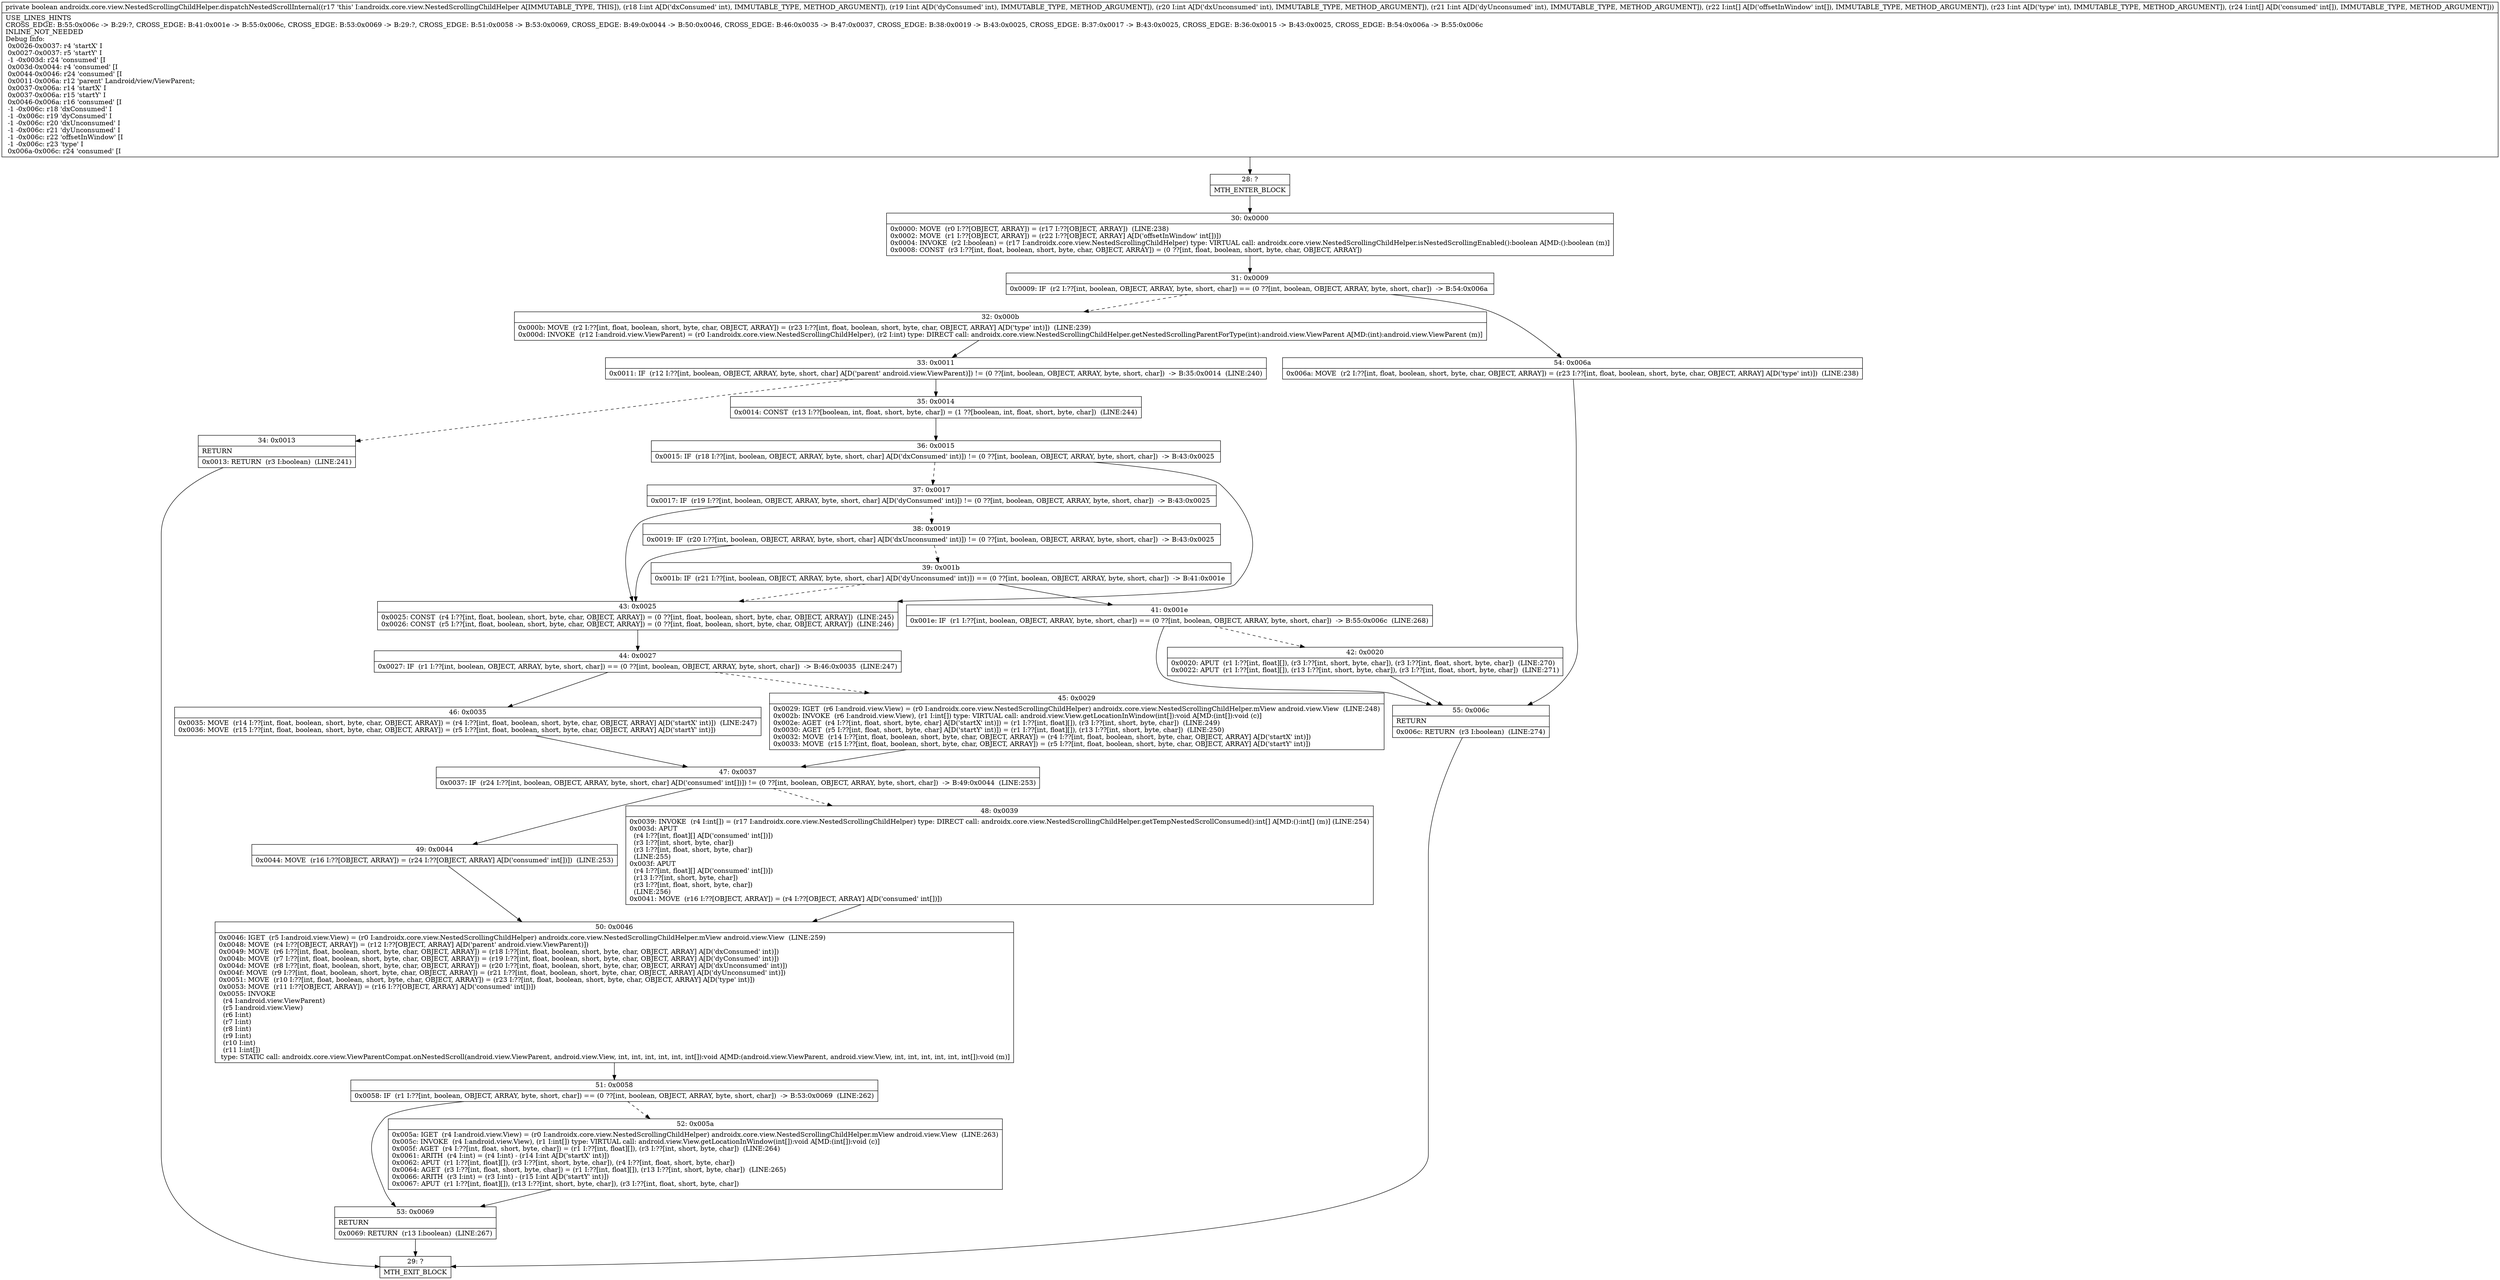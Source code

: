 digraph "CFG forandroidx.core.view.NestedScrollingChildHelper.dispatchNestedScrollInternal(IIII[II[I)Z" {
Node_28 [shape=record,label="{28\:\ ?|MTH_ENTER_BLOCK\l}"];
Node_30 [shape=record,label="{30\:\ 0x0000|0x0000: MOVE  (r0 I:??[OBJECT, ARRAY]) = (r17 I:??[OBJECT, ARRAY])  (LINE:238)\l0x0002: MOVE  (r1 I:??[OBJECT, ARRAY]) = (r22 I:??[OBJECT, ARRAY] A[D('offsetInWindow' int[])]) \l0x0004: INVOKE  (r2 I:boolean) = (r17 I:androidx.core.view.NestedScrollingChildHelper) type: VIRTUAL call: androidx.core.view.NestedScrollingChildHelper.isNestedScrollingEnabled():boolean A[MD:():boolean (m)]\l0x0008: CONST  (r3 I:??[int, float, boolean, short, byte, char, OBJECT, ARRAY]) = (0 ??[int, float, boolean, short, byte, char, OBJECT, ARRAY]) \l}"];
Node_31 [shape=record,label="{31\:\ 0x0009|0x0009: IF  (r2 I:??[int, boolean, OBJECT, ARRAY, byte, short, char]) == (0 ??[int, boolean, OBJECT, ARRAY, byte, short, char])  \-\> B:54:0x006a \l}"];
Node_32 [shape=record,label="{32\:\ 0x000b|0x000b: MOVE  (r2 I:??[int, float, boolean, short, byte, char, OBJECT, ARRAY]) = (r23 I:??[int, float, boolean, short, byte, char, OBJECT, ARRAY] A[D('type' int)])  (LINE:239)\l0x000d: INVOKE  (r12 I:android.view.ViewParent) = (r0 I:androidx.core.view.NestedScrollingChildHelper), (r2 I:int) type: DIRECT call: androidx.core.view.NestedScrollingChildHelper.getNestedScrollingParentForType(int):android.view.ViewParent A[MD:(int):android.view.ViewParent (m)]\l}"];
Node_33 [shape=record,label="{33\:\ 0x0011|0x0011: IF  (r12 I:??[int, boolean, OBJECT, ARRAY, byte, short, char] A[D('parent' android.view.ViewParent)]) != (0 ??[int, boolean, OBJECT, ARRAY, byte, short, char])  \-\> B:35:0x0014  (LINE:240)\l}"];
Node_34 [shape=record,label="{34\:\ 0x0013|RETURN\l|0x0013: RETURN  (r3 I:boolean)  (LINE:241)\l}"];
Node_29 [shape=record,label="{29\:\ ?|MTH_EXIT_BLOCK\l}"];
Node_35 [shape=record,label="{35\:\ 0x0014|0x0014: CONST  (r13 I:??[boolean, int, float, short, byte, char]) = (1 ??[boolean, int, float, short, byte, char])  (LINE:244)\l}"];
Node_36 [shape=record,label="{36\:\ 0x0015|0x0015: IF  (r18 I:??[int, boolean, OBJECT, ARRAY, byte, short, char] A[D('dxConsumed' int)]) != (0 ??[int, boolean, OBJECT, ARRAY, byte, short, char])  \-\> B:43:0x0025 \l}"];
Node_37 [shape=record,label="{37\:\ 0x0017|0x0017: IF  (r19 I:??[int, boolean, OBJECT, ARRAY, byte, short, char] A[D('dyConsumed' int)]) != (0 ??[int, boolean, OBJECT, ARRAY, byte, short, char])  \-\> B:43:0x0025 \l}"];
Node_38 [shape=record,label="{38\:\ 0x0019|0x0019: IF  (r20 I:??[int, boolean, OBJECT, ARRAY, byte, short, char] A[D('dxUnconsumed' int)]) != (0 ??[int, boolean, OBJECT, ARRAY, byte, short, char])  \-\> B:43:0x0025 \l}"];
Node_39 [shape=record,label="{39\:\ 0x001b|0x001b: IF  (r21 I:??[int, boolean, OBJECT, ARRAY, byte, short, char] A[D('dyUnconsumed' int)]) == (0 ??[int, boolean, OBJECT, ARRAY, byte, short, char])  \-\> B:41:0x001e \l}"];
Node_41 [shape=record,label="{41\:\ 0x001e|0x001e: IF  (r1 I:??[int, boolean, OBJECT, ARRAY, byte, short, char]) == (0 ??[int, boolean, OBJECT, ARRAY, byte, short, char])  \-\> B:55:0x006c  (LINE:268)\l}"];
Node_42 [shape=record,label="{42\:\ 0x0020|0x0020: APUT  (r1 I:??[int, float][]), (r3 I:??[int, short, byte, char]), (r3 I:??[int, float, short, byte, char])  (LINE:270)\l0x0022: APUT  (r1 I:??[int, float][]), (r13 I:??[int, short, byte, char]), (r3 I:??[int, float, short, byte, char])  (LINE:271)\l}"];
Node_55 [shape=record,label="{55\:\ 0x006c|RETURN\l|0x006c: RETURN  (r3 I:boolean)  (LINE:274)\l}"];
Node_43 [shape=record,label="{43\:\ 0x0025|0x0025: CONST  (r4 I:??[int, float, boolean, short, byte, char, OBJECT, ARRAY]) = (0 ??[int, float, boolean, short, byte, char, OBJECT, ARRAY])  (LINE:245)\l0x0026: CONST  (r5 I:??[int, float, boolean, short, byte, char, OBJECT, ARRAY]) = (0 ??[int, float, boolean, short, byte, char, OBJECT, ARRAY])  (LINE:246)\l}"];
Node_44 [shape=record,label="{44\:\ 0x0027|0x0027: IF  (r1 I:??[int, boolean, OBJECT, ARRAY, byte, short, char]) == (0 ??[int, boolean, OBJECT, ARRAY, byte, short, char])  \-\> B:46:0x0035  (LINE:247)\l}"];
Node_45 [shape=record,label="{45\:\ 0x0029|0x0029: IGET  (r6 I:android.view.View) = (r0 I:androidx.core.view.NestedScrollingChildHelper) androidx.core.view.NestedScrollingChildHelper.mView android.view.View  (LINE:248)\l0x002b: INVOKE  (r6 I:android.view.View), (r1 I:int[]) type: VIRTUAL call: android.view.View.getLocationInWindow(int[]):void A[MD:(int[]):void (c)]\l0x002e: AGET  (r4 I:??[int, float, short, byte, char] A[D('startX' int)]) = (r1 I:??[int, float][]), (r3 I:??[int, short, byte, char])  (LINE:249)\l0x0030: AGET  (r5 I:??[int, float, short, byte, char] A[D('startY' int)]) = (r1 I:??[int, float][]), (r13 I:??[int, short, byte, char])  (LINE:250)\l0x0032: MOVE  (r14 I:??[int, float, boolean, short, byte, char, OBJECT, ARRAY]) = (r4 I:??[int, float, boolean, short, byte, char, OBJECT, ARRAY] A[D('startX' int)]) \l0x0033: MOVE  (r15 I:??[int, float, boolean, short, byte, char, OBJECT, ARRAY]) = (r5 I:??[int, float, boolean, short, byte, char, OBJECT, ARRAY] A[D('startY' int)]) \l}"];
Node_47 [shape=record,label="{47\:\ 0x0037|0x0037: IF  (r24 I:??[int, boolean, OBJECT, ARRAY, byte, short, char] A[D('consumed' int[])]) != (0 ??[int, boolean, OBJECT, ARRAY, byte, short, char])  \-\> B:49:0x0044  (LINE:253)\l}"];
Node_48 [shape=record,label="{48\:\ 0x0039|0x0039: INVOKE  (r4 I:int[]) = (r17 I:androidx.core.view.NestedScrollingChildHelper) type: DIRECT call: androidx.core.view.NestedScrollingChildHelper.getTempNestedScrollConsumed():int[] A[MD:():int[] (m)] (LINE:254)\l0x003d: APUT  \l  (r4 I:??[int, float][] A[D('consumed' int[])])\l  (r3 I:??[int, short, byte, char])\l  (r3 I:??[int, float, short, byte, char])\l  (LINE:255)\l0x003f: APUT  \l  (r4 I:??[int, float][] A[D('consumed' int[])])\l  (r13 I:??[int, short, byte, char])\l  (r3 I:??[int, float, short, byte, char])\l  (LINE:256)\l0x0041: MOVE  (r16 I:??[OBJECT, ARRAY]) = (r4 I:??[OBJECT, ARRAY] A[D('consumed' int[])]) \l}"];
Node_50 [shape=record,label="{50\:\ 0x0046|0x0046: IGET  (r5 I:android.view.View) = (r0 I:androidx.core.view.NestedScrollingChildHelper) androidx.core.view.NestedScrollingChildHelper.mView android.view.View  (LINE:259)\l0x0048: MOVE  (r4 I:??[OBJECT, ARRAY]) = (r12 I:??[OBJECT, ARRAY] A[D('parent' android.view.ViewParent)]) \l0x0049: MOVE  (r6 I:??[int, float, boolean, short, byte, char, OBJECT, ARRAY]) = (r18 I:??[int, float, boolean, short, byte, char, OBJECT, ARRAY] A[D('dxConsumed' int)]) \l0x004b: MOVE  (r7 I:??[int, float, boolean, short, byte, char, OBJECT, ARRAY]) = (r19 I:??[int, float, boolean, short, byte, char, OBJECT, ARRAY] A[D('dyConsumed' int)]) \l0x004d: MOVE  (r8 I:??[int, float, boolean, short, byte, char, OBJECT, ARRAY]) = (r20 I:??[int, float, boolean, short, byte, char, OBJECT, ARRAY] A[D('dxUnconsumed' int)]) \l0x004f: MOVE  (r9 I:??[int, float, boolean, short, byte, char, OBJECT, ARRAY]) = (r21 I:??[int, float, boolean, short, byte, char, OBJECT, ARRAY] A[D('dyUnconsumed' int)]) \l0x0051: MOVE  (r10 I:??[int, float, boolean, short, byte, char, OBJECT, ARRAY]) = (r23 I:??[int, float, boolean, short, byte, char, OBJECT, ARRAY] A[D('type' int)]) \l0x0053: MOVE  (r11 I:??[OBJECT, ARRAY]) = (r16 I:??[OBJECT, ARRAY] A[D('consumed' int[])]) \l0x0055: INVOKE  \l  (r4 I:android.view.ViewParent)\l  (r5 I:android.view.View)\l  (r6 I:int)\l  (r7 I:int)\l  (r8 I:int)\l  (r9 I:int)\l  (r10 I:int)\l  (r11 I:int[])\l type: STATIC call: androidx.core.view.ViewParentCompat.onNestedScroll(android.view.ViewParent, android.view.View, int, int, int, int, int, int[]):void A[MD:(android.view.ViewParent, android.view.View, int, int, int, int, int, int[]):void (m)]\l}"];
Node_51 [shape=record,label="{51\:\ 0x0058|0x0058: IF  (r1 I:??[int, boolean, OBJECT, ARRAY, byte, short, char]) == (0 ??[int, boolean, OBJECT, ARRAY, byte, short, char])  \-\> B:53:0x0069  (LINE:262)\l}"];
Node_52 [shape=record,label="{52\:\ 0x005a|0x005a: IGET  (r4 I:android.view.View) = (r0 I:androidx.core.view.NestedScrollingChildHelper) androidx.core.view.NestedScrollingChildHelper.mView android.view.View  (LINE:263)\l0x005c: INVOKE  (r4 I:android.view.View), (r1 I:int[]) type: VIRTUAL call: android.view.View.getLocationInWindow(int[]):void A[MD:(int[]):void (c)]\l0x005f: AGET  (r4 I:??[int, float, short, byte, char]) = (r1 I:??[int, float][]), (r3 I:??[int, short, byte, char])  (LINE:264)\l0x0061: ARITH  (r4 I:int) = (r4 I:int) \- (r14 I:int A[D('startX' int)]) \l0x0062: APUT  (r1 I:??[int, float][]), (r3 I:??[int, short, byte, char]), (r4 I:??[int, float, short, byte, char]) \l0x0064: AGET  (r3 I:??[int, float, short, byte, char]) = (r1 I:??[int, float][]), (r13 I:??[int, short, byte, char])  (LINE:265)\l0x0066: ARITH  (r3 I:int) = (r3 I:int) \- (r15 I:int A[D('startY' int)]) \l0x0067: APUT  (r1 I:??[int, float][]), (r13 I:??[int, short, byte, char]), (r3 I:??[int, float, short, byte, char]) \l}"];
Node_53 [shape=record,label="{53\:\ 0x0069|RETURN\l|0x0069: RETURN  (r13 I:boolean)  (LINE:267)\l}"];
Node_49 [shape=record,label="{49\:\ 0x0044|0x0044: MOVE  (r16 I:??[OBJECT, ARRAY]) = (r24 I:??[OBJECT, ARRAY] A[D('consumed' int[])])  (LINE:253)\l}"];
Node_46 [shape=record,label="{46\:\ 0x0035|0x0035: MOVE  (r14 I:??[int, float, boolean, short, byte, char, OBJECT, ARRAY]) = (r4 I:??[int, float, boolean, short, byte, char, OBJECT, ARRAY] A[D('startX' int)])  (LINE:247)\l0x0036: MOVE  (r15 I:??[int, float, boolean, short, byte, char, OBJECT, ARRAY]) = (r5 I:??[int, float, boolean, short, byte, char, OBJECT, ARRAY] A[D('startY' int)]) \l}"];
Node_54 [shape=record,label="{54\:\ 0x006a|0x006a: MOVE  (r2 I:??[int, float, boolean, short, byte, char, OBJECT, ARRAY]) = (r23 I:??[int, float, boolean, short, byte, char, OBJECT, ARRAY] A[D('type' int)])  (LINE:238)\l}"];
MethodNode[shape=record,label="{private boolean androidx.core.view.NestedScrollingChildHelper.dispatchNestedScrollInternal((r17 'this' I:androidx.core.view.NestedScrollingChildHelper A[IMMUTABLE_TYPE, THIS]), (r18 I:int A[D('dxConsumed' int), IMMUTABLE_TYPE, METHOD_ARGUMENT]), (r19 I:int A[D('dyConsumed' int), IMMUTABLE_TYPE, METHOD_ARGUMENT]), (r20 I:int A[D('dxUnconsumed' int), IMMUTABLE_TYPE, METHOD_ARGUMENT]), (r21 I:int A[D('dyUnconsumed' int), IMMUTABLE_TYPE, METHOD_ARGUMENT]), (r22 I:int[] A[D('offsetInWindow' int[]), IMMUTABLE_TYPE, METHOD_ARGUMENT]), (r23 I:int A[D('type' int), IMMUTABLE_TYPE, METHOD_ARGUMENT]), (r24 I:int[] A[D('consumed' int[]), IMMUTABLE_TYPE, METHOD_ARGUMENT]))  | USE_LINES_HINTS\lCROSS_EDGE: B:55:0x006c \-\> B:29:?, CROSS_EDGE: B:41:0x001e \-\> B:55:0x006c, CROSS_EDGE: B:53:0x0069 \-\> B:29:?, CROSS_EDGE: B:51:0x0058 \-\> B:53:0x0069, CROSS_EDGE: B:49:0x0044 \-\> B:50:0x0046, CROSS_EDGE: B:46:0x0035 \-\> B:47:0x0037, CROSS_EDGE: B:38:0x0019 \-\> B:43:0x0025, CROSS_EDGE: B:37:0x0017 \-\> B:43:0x0025, CROSS_EDGE: B:36:0x0015 \-\> B:43:0x0025, CROSS_EDGE: B:54:0x006a \-\> B:55:0x006c\lINLINE_NOT_NEEDED\lDebug Info:\l  0x0026\-0x0037: r4 'startX' I\l  0x0027\-0x0037: r5 'startY' I\l  \-1 \-0x003d: r24 'consumed' [I\l  0x003d\-0x0044: r4 'consumed' [I\l  0x0044\-0x0046: r24 'consumed' [I\l  0x0011\-0x006a: r12 'parent' Landroid\/view\/ViewParent;\l  0x0037\-0x006a: r14 'startX' I\l  0x0037\-0x006a: r15 'startY' I\l  0x0046\-0x006a: r16 'consumed' [I\l  \-1 \-0x006c: r18 'dxConsumed' I\l  \-1 \-0x006c: r19 'dyConsumed' I\l  \-1 \-0x006c: r20 'dxUnconsumed' I\l  \-1 \-0x006c: r21 'dyUnconsumed' I\l  \-1 \-0x006c: r22 'offsetInWindow' [I\l  \-1 \-0x006c: r23 'type' I\l  0x006a\-0x006c: r24 'consumed' [I\l}"];
MethodNode -> Node_28;Node_28 -> Node_30;
Node_30 -> Node_31;
Node_31 -> Node_32[style=dashed];
Node_31 -> Node_54;
Node_32 -> Node_33;
Node_33 -> Node_34[style=dashed];
Node_33 -> Node_35;
Node_34 -> Node_29;
Node_35 -> Node_36;
Node_36 -> Node_37[style=dashed];
Node_36 -> Node_43;
Node_37 -> Node_38[style=dashed];
Node_37 -> Node_43;
Node_38 -> Node_39[style=dashed];
Node_38 -> Node_43;
Node_39 -> Node_41;
Node_39 -> Node_43[style=dashed];
Node_41 -> Node_42[style=dashed];
Node_41 -> Node_55;
Node_42 -> Node_55;
Node_55 -> Node_29;
Node_43 -> Node_44;
Node_44 -> Node_45[style=dashed];
Node_44 -> Node_46;
Node_45 -> Node_47;
Node_47 -> Node_48[style=dashed];
Node_47 -> Node_49;
Node_48 -> Node_50;
Node_50 -> Node_51;
Node_51 -> Node_52[style=dashed];
Node_51 -> Node_53;
Node_52 -> Node_53;
Node_53 -> Node_29;
Node_49 -> Node_50;
Node_46 -> Node_47;
Node_54 -> Node_55;
}

